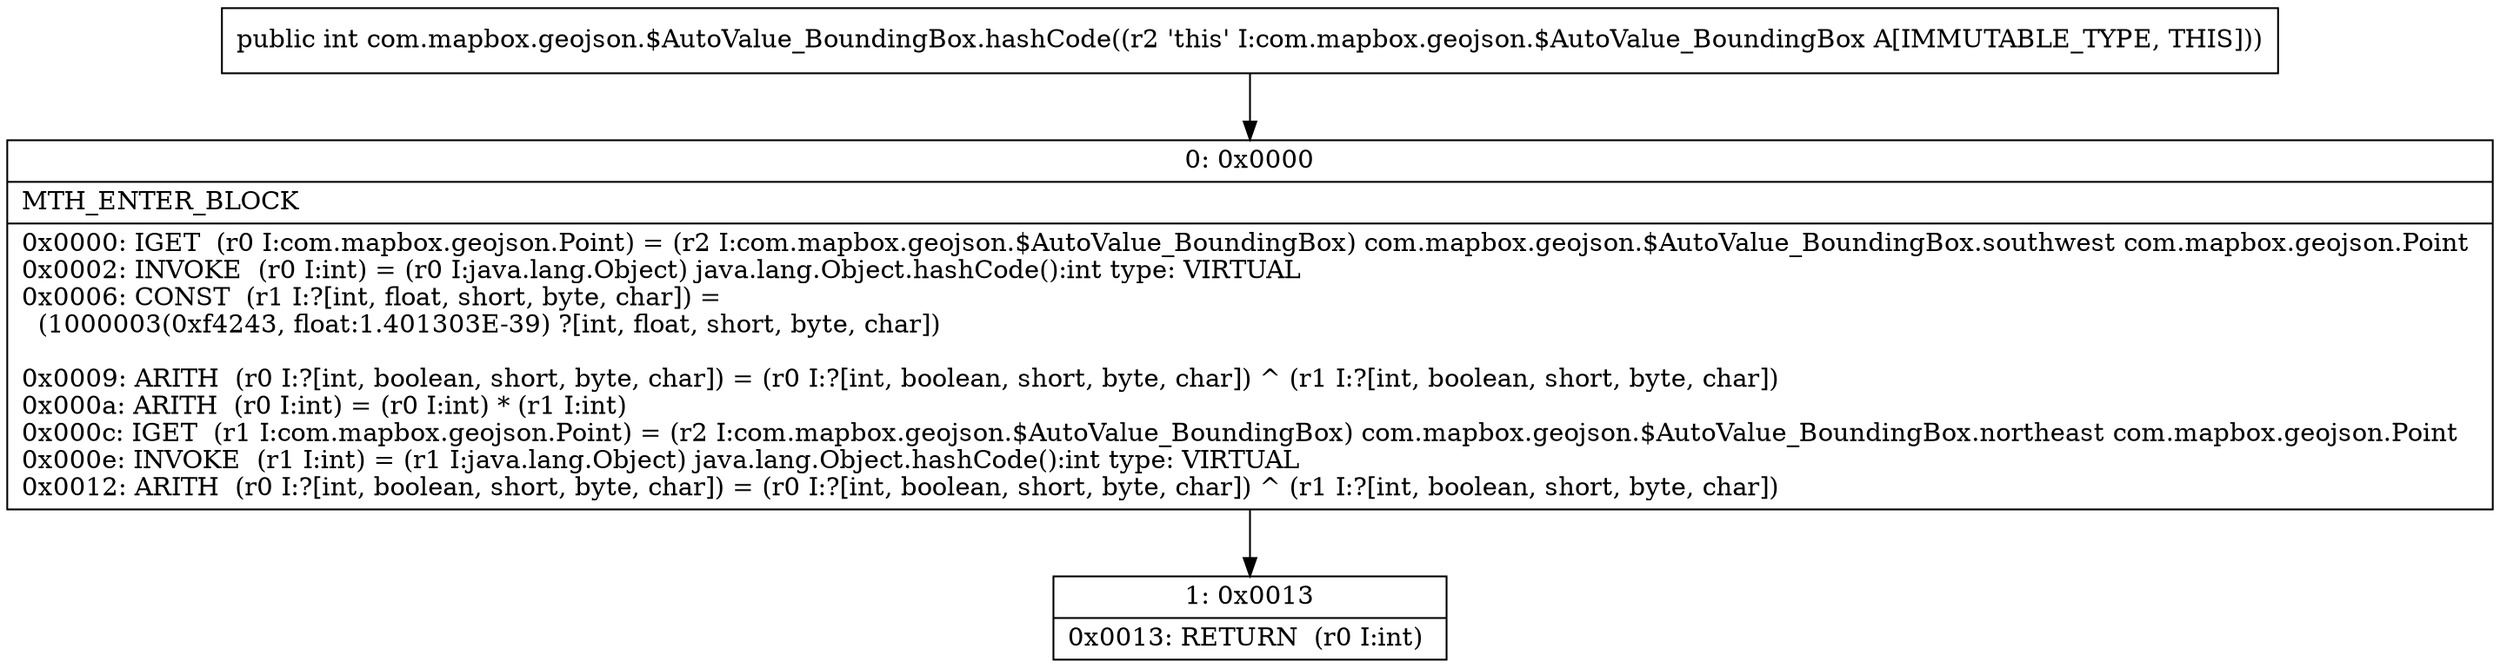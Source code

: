digraph "CFG forcom.mapbox.geojson.$AutoValue_BoundingBox.hashCode()I" {
Node_0 [shape=record,label="{0\:\ 0x0000|MTH_ENTER_BLOCK\l|0x0000: IGET  (r0 I:com.mapbox.geojson.Point) = (r2 I:com.mapbox.geojson.$AutoValue_BoundingBox) com.mapbox.geojson.$AutoValue_BoundingBox.southwest com.mapbox.geojson.Point \l0x0002: INVOKE  (r0 I:int) = (r0 I:java.lang.Object) java.lang.Object.hashCode():int type: VIRTUAL \l0x0006: CONST  (r1 I:?[int, float, short, byte, char]) = \l  (1000003(0xf4243, float:1.401303E\-39) ?[int, float, short, byte, char])\l \l0x0009: ARITH  (r0 I:?[int, boolean, short, byte, char]) = (r0 I:?[int, boolean, short, byte, char]) ^ (r1 I:?[int, boolean, short, byte, char]) \l0x000a: ARITH  (r0 I:int) = (r0 I:int) * (r1 I:int) \l0x000c: IGET  (r1 I:com.mapbox.geojson.Point) = (r2 I:com.mapbox.geojson.$AutoValue_BoundingBox) com.mapbox.geojson.$AutoValue_BoundingBox.northeast com.mapbox.geojson.Point \l0x000e: INVOKE  (r1 I:int) = (r1 I:java.lang.Object) java.lang.Object.hashCode():int type: VIRTUAL \l0x0012: ARITH  (r0 I:?[int, boolean, short, byte, char]) = (r0 I:?[int, boolean, short, byte, char]) ^ (r1 I:?[int, boolean, short, byte, char]) \l}"];
Node_1 [shape=record,label="{1\:\ 0x0013|0x0013: RETURN  (r0 I:int) \l}"];
MethodNode[shape=record,label="{public int com.mapbox.geojson.$AutoValue_BoundingBox.hashCode((r2 'this' I:com.mapbox.geojson.$AutoValue_BoundingBox A[IMMUTABLE_TYPE, THIS])) }"];
MethodNode -> Node_0;
Node_0 -> Node_1;
}

